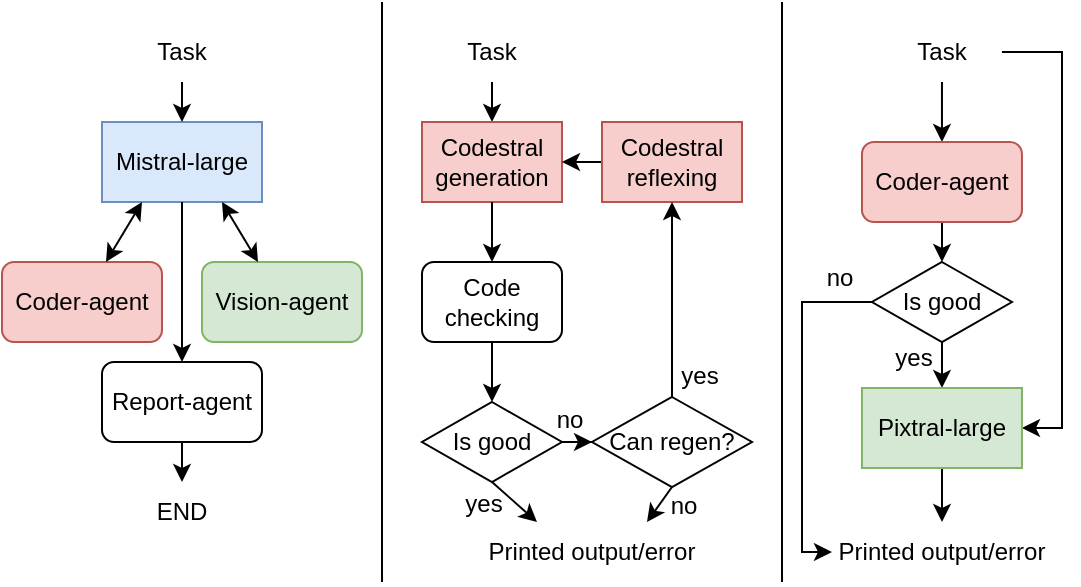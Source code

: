 <mxfile version="26.0.15">
  <diagram name="Страница — 1" id="-iWKfeThpFbk1sWd4guv">
    <mxGraphModel dx="792" dy="447" grid="1" gridSize="10" guides="1" tooltips="1" connect="1" arrows="1" fold="1" page="1" pageScale="1" pageWidth="827" pageHeight="1169" math="0" shadow="0">
      <root>
        <mxCell id="0" />
        <mxCell id="1" parent="0" />
        <mxCell id="WCjUx5ZXHdJRx-BqYPfz-1" value="Mistral-large" style="rounded=0;whiteSpace=wrap;html=1;fillColor=#dae8fc;strokeColor=#6c8ebf;" vertex="1" parent="1">
          <mxGeometry x="140" y="320" width="80" height="40" as="geometry" />
        </mxCell>
        <mxCell id="WCjUx5ZXHdJRx-BqYPfz-2" value="Coder-agent" style="rounded=1;whiteSpace=wrap;html=1;fillColor=#f8cecc;strokeColor=#b85450;" vertex="1" parent="1">
          <mxGeometry x="90" y="390" width="80" height="40" as="geometry" />
        </mxCell>
        <mxCell id="WCjUx5ZXHdJRx-BqYPfz-3" value="Vision-agent" style="rounded=1;whiteSpace=wrap;html=1;fillColor=#d5e8d4;strokeColor=#82b366;" vertex="1" parent="1">
          <mxGeometry x="190" y="390" width="80" height="40" as="geometry" />
        </mxCell>
        <mxCell id="WCjUx5ZXHdJRx-BqYPfz-4" value="Report-agent" style="rounded=1;whiteSpace=wrap;html=1;" vertex="1" parent="1">
          <mxGeometry x="140" y="440" width="80" height="40" as="geometry" />
        </mxCell>
        <mxCell id="WCjUx5ZXHdJRx-BqYPfz-5" value="" style="endArrow=classic;html=1;rounded=0;exitX=0.25;exitY=1;exitDx=0;exitDy=0;startArrow=classic;startFill=1;" edge="1" parent="1" source="WCjUx5ZXHdJRx-BqYPfz-1" target="WCjUx5ZXHdJRx-BqYPfz-2">
          <mxGeometry width="50" height="50" relative="1" as="geometry">
            <mxPoint x="290" y="420" as="sourcePoint" />
            <mxPoint x="340" y="370" as="targetPoint" />
          </mxGeometry>
        </mxCell>
        <mxCell id="WCjUx5ZXHdJRx-BqYPfz-6" value="" style="endArrow=classic;html=1;rounded=0;exitX=0.75;exitY=1;exitDx=0;exitDy=0;startArrow=classic;startFill=1;" edge="1" parent="1" source="WCjUx5ZXHdJRx-BqYPfz-1" target="WCjUx5ZXHdJRx-BqYPfz-3">
          <mxGeometry width="50" height="50" relative="1" as="geometry">
            <mxPoint x="165" y="370" as="sourcePoint" />
            <mxPoint x="144" y="400" as="targetPoint" />
          </mxGeometry>
        </mxCell>
        <mxCell id="WCjUx5ZXHdJRx-BqYPfz-7" value="" style="endArrow=classic;html=1;rounded=0;exitX=0.5;exitY=1;exitDx=0;exitDy=0;entryX=0.5;entryY=0;entryDx=0;entryDy=0;" edge="1" parent="1" source="WCjUx5ZXHdJRx-BqYPfz-1" target="WCjUx5ZXHdJRx-BqYPfz-4">
          <mxGeometry width="50" height="50" relative="1" as="geometry">
            <mxPoint x="290" y="420" as="sourcePoint" />
            <mxPoint x="340" y="370" as="targetPoint" />
          </mxGeometry>
        </mxCell>
        <mxCell id="WCjUx5ZXHdJRx-BqYPfz-8" value="" style="endArrow=classic;html=1;rounded=0;exitX=0.5;exitY=1;exitDx=0;exitDy=0;" edge="1" parent="1" source="WCjUx5ZXHdJRx-BqYPfz-4" target="WCjUx5ZXHdJRx-BqYPfz-9">
          <mxGeometry width="50" height="50" relative="1" as="geometry">
            <mxPoint x="290" y="420" as="sourcePoint" />
            <mxPoint x="180" y="500" as="targetPoint" />
          </mxGeometry>
        </mxCell>
        <mxCell id="WCjUx5ZXHdJRx-BqYPfz-9" value="END" style="text;html=1;align=center;verticalAlign=middle;whiteSpace=wrap;rounded=0;" vertex="1" parent="1">
          <mxGeometry x="150" y="500" width="60" height="30" as="geometry" />
        </mxCell>
        <mxCell id="WCjUx5ZXHdJRx-BqYPfz-10" value="" style="endArrow=none;html=1;rounded=0;" edge="1" parent="1">
          <mxGeometry width="50" height="50" relative="1" as="geometry">
            <mxPoint x="280" y="550" as="sourcePoint" />
            <mxPoint x="280" y="260" as="targetPoint" />
          </mxGeometry>
        </mxCell>
        <mxCell id="WCjUx5ZXHdJRx-BqYPfz-12" value="" style="endArrow=classic;html=1;rounded=0;exitX=0.5;exitY=1;exitDx=0;exitDy=0;entryX=0.5;entryY=0;entryDx=0;entryDy=0;" edge="1" parent="1" source="WCjUx5ZXHdJRx-BqYPfz-18" target="WCjUx5ZXHdJRx-BqYPfz-13">
          <mxGeometry width="50" height="50" relative="1" as="geometry">
            <mxPoint x="335" y="320" as="sourcePoint" />
            <mxPoint x="334.76" y="360" as="targetPoint" />
          </mxGeometry>
        </mxCell>
        <mxCell id="WCjUx5ZXHdJRx-BqYPfz-13" value="Codestral&lt;div&gt;generation&lt;/div&gt;" style="rounded=0;whiteSpace=wrap;html=1;fillColor=#f8cecc;strokeColor=#b85450;" vertex="1" parent="1">
          <mxGeometry x="300" y="320" width="70" height="40" as="geometry" />
        </mxCell>
        <mxCell id="WCjUx5ZXHdJRx-BqYPfz-23" value="" style="edgeStyle=orthogonalEdgeStyle;rounded=0;orthogonalLoop=1;jettySize=auto;html=1;entryX=0.5;entryY=0;entryDx=0;entryDy=0;" edge="1" parent="1" source="WCjUx5ZXHdJRx-BqYPfz-14" target="WCjUx5ZXHdJRx-BqYPfz-20">
          <mxGeometry relative="1" as="geometry" />
        </mxCell>
        <mxCell id="WCjUx5ZXHdJRx-BqYPfz-14" value="Code checking" style="rounded=1;whiteSpace=wrap;html=1;" vertex="1" parent="1">
          <mxGeometry x="300" y="390" width="70" height="40" as="geometry" />
        </mxCell>
        <mxCell id="WCjUx5ZXHdJRx-BqYPfz-26" value="" style="edgeStyle=orthogonalEdgeStyle;rounded=0;orthogonalLoop=1;jettySize=auto;html=1;entryX=1;entryY=0.5;entryDx=0;entryDy=0;exitX=0;exitY=0.5;exitDx=0;exitDy=0;" edge="1" parent="1" source="WCjUx5ZXHdJRx-BqYPfz-15" target="WCjUx5ZXHdJRx-BqYPfz-13">
          <mxGeometry relative="1" as="geometry">
            <Array as="points">
              <mxPoint x="380" y="340" />
              <mxPoint x="380" y="340" />
            </Array>
          </mxGeometry>
        </mxCell>
        <mxCell id="WCjUx5ZXHdJRx-BqYPfz-15" value="Codestral&lt;div&gt;reflexing&lt;/div&gt;" style="rounded=0;whiteSpace=wrap;html=1;fillColor=#f8cecc;strokeColor=#b85450;" vertex="1" parent="1">
          <mxGeometry x="390" y="320" width="70" height="40" as="geometry" />
        </mxCell>
        <mxCell id="WCjUx5ZXHdJRx-BqYPfz-16" value="" style="endArrow=classic;html=1;rounded=0;entryX=0.5;entryY=0;entryDx=0;entryDy=0;exitX=0.5;exitY=1;exitDx=0;exitDy=0;" edge="1" parent="1" source="WCjUx5ZXHdJRx-BqYPfz-17" target="WCjUx5ZXHdJRx-BqYPfz-1">
          <mxGeometry width="50" height="50" relative="1" as="geometry">
            <mxPoint x="190.24" y="270" as="sourcePoint" />
            <mxPoint x="190" y="310" as="targetPoint" />
          </mxGeometry>
        </mxCell>
        <mxCell id="WCjUx5ZXHdJRx-BqYPfz-17" value="Task" style="text;html=1;align=center;verticalAlign=middle;whiteSpace=wrap;rounded=0;" vertex="1" parent="1">
          <mxGeometry x="150" y="270" width="60" height="30" as="geometry" />
        </mxCell>
        <mxCell id="WCjUx5ZXHdJRx-BqYPfz-18" value="Task" style="text;html=1;align=center;verticalAlign=middle;whiteSpace=wrap;rounded=0;" vertex="1" parent="1">
          <mxGeometry x="305" y="270" width="60" height="30" as="geometry" />
        </mxCell>
        <mxCell id="WCjUx5ZXHdJRx-BqYPfz-19" value="" style="endArrow=classic;html=1;rounded=0;exitX=0.5;exitY=1;exitDx=0;exitDy=0;entryX=0.5;entryY=0;entryDx=0;entryDy=0;" edge="1" parent="1" source="WCjUx5ZXHdJRx-BqYPfz-13" target="WCjUx5ZXHdJRx-BqYPfz-14">
          <mxGeometry width="50" height="50" relative="1" as="geometry">
            <mxPoint x="330" y="420" as="sourcePoint" />
            <mxPoint x="380" y="370" as="targetPoint" />
          </mxGeometry>
        </mxCell>
        <mxCell id="WCjUx5ZXHdJRx-BqYPfz-24" value="" style="edgeStyle=orthogonalEdgeStyle;rounded=0;orthogonalLoop=1;jettySize=auto;html=1;" edge="1" parent="1" source="WCjUx5ZXHdJRx-BqYPfz-20" target="WCjUx5ZXHdJRx-BqYPfz-21">
          <mxGeometry relative="1" as="geometry" />
        </mxCell>
        <mxCell id="WCjUx5ZXHdJRx-BqYPfz-27" value="" style="rounded=0;orthogonalLoop=1;jettySize=auto;html=1;entryX=0.25;entryY=0;entryDx=0;entryDy=0;exitX=0.5;exitY=1;exitDx=0;exitDy=0;" edge="1" parent="1" source="WCjUx5ZXHdJRx-BqYPfz-20" target="WCjUx5ZXHdJRx-BqYPfz-22">
          <mxGeometry relative="1" as="geometry" />
        </mxCell>
        <mxCell id="WCjUx5ZXHdJRx-BqYPfz-20" value="Is good" style="rhombus;whiteSpace=wrap;html=1;" vertex="1" parent="1">
          <mxGeometry x="300" y="460" width="70" height="40" as="geometry" />
        </mxCell>
        <mxCell id="WCjUx5ZXHdJRx-BqYPfz-25" value="" style="edgeStyle=orthogonalEdgeStyle;rounded=0;orthogonalLoop=1;jettySize=auto;html=1;" edge="1" parent="1" source="WCjUx5ZXHdJRx-BqYPfz-21" target="WCjUx5ZXHdJRx-BqYPfz-15">
          <mxGeometry relative="1" as="geometry" />
        </mxCell>
        <mxCell id="WCjUx5ZXHdJRx-BqYPfz-28" value="" style="rounded=0;orthogonalLoop=1;jettySize=auto;html=1;entryX=0.75;entryY=0;entryDx=0;entryDy=0;exitX=0.5;exitY=1;exitDx=0;exitDy=0;" edge="1" parent="1" source="WCjUx5ZXHdJRx-BqYPfz-21" target="WCjUx5ZXHdJRx-BqYPfz-22">
          <mxGeometry relative="1" as="geometry" />
        </mxCell>
        <mxCell id="WCjUx5ZXHdJRx-BqYPfz-21" value="Can regen?" style="rhombus;whiteSpace=wrap;html=1;" vertex="1" parent="1">
          <mxGeometry x="385" y="457.5" width="80" height="45" as="geometry" />
        </mxCell>
        <mxCell id="WCjUx5ZXHdJRx-BqYPfz-22" value="Printed output/error" style="text;html=1;align=center;verticalAlign=middle;whiteSpace=wrap;rounded=0;" vertex="1" parent="1">
          <mxGeometry x="330" y="520" width="110" height="30" as="geometry" />
        </mxCell>
        <mxCell id="WCjUx5ZXHdJRx-BqYPfz-29" value="yes" style="text;html=1;align=center;verticalAlign=middle;whiteSpace=wrap;rounded=0;" vertex="1" parent="1">
          <mxGeometry x="316" y="496" width="30" height="30" as="geometry" />
        </mxCell>
        <mxCell id="WCjUx5ZXHdJRx-BqYPfz-30" value="yes" style="text;html=1;align=center;verticalAlign=middle;whiteSpace=wrap;rounded=0;" vertex="1" parent="1">
          <mxGeometry x="424" y="430" width="30" height="33" as="geometry" />
        </mxCell>
        <mxCell id="WCjUx5ZXHdJRx-BqYPfz-31" value="no" style="text;html=1;align=center;verticalAlign=middle;whiteSpace=wrap;rounded=0;" vertex="1" parent="1">
          <mxGeometry x="416" y="497" width="30" height="30" as="geometry" />
        </mxCell>
        <mxCell id="WCjUx5ZXHdJRx-BqYPfz-32" value="no" style="text;html=1;align=center;verticalAlign=middle;whiteSpace=wrap;rounded=0;" vertex="1" parent="1">
          <mxGeometry x="359" y="454" width="30" height="30" as="geometry" />
        </mxCell>
        <mxCell id="WCjUx5ZXHdJRx-BqYPfz-33" value="" style="endArrow=none;html=1;rounded=0;" edge="1" parent="1">
          <mxGeometry width="50" height="50" relative="1" as="geometry">
            <mxPoint x="480" y="550" as="sourcePoint" />
            <mxPoint x="480" y="260" as="targetPoint" />
          </mxGeometry>
        </mxCell>
        <mxCell id="WCjUx5ZXHdJRx-BqYPfz-34" value="" style="endArrow=classic;html=1;rounded=0;exitX=0.5;exitY=1;exitDx=0;exitDy=0;entryX=0.5;entryY=0;entryDx=0;entryDy=0;" edge="1" parent="1" source="WCjUx5ZXHdJRx-BqYPfz-40" target="WCjUx5ZXHdJRx-BqYPfz-53">
          <mxGeometry width="50" height="50" relative="1" as="geometry">
            <mxPoint x="559.98" y="320" as="sourcePoint" />
            <mxPoint x="559.98" y="320" as="targetPoint" />
          </mxGeometry>
        </mxCell>
        <mxCell id="WCjUx5ZXHdJRx-BqYPfz-40" value="Task" style="text;html=1;align=center;verticalAlign=middle;whiteSpace=wrap;rounded=0;" vertex="1" parent="1">
          <mxGeometry x="529.98" y="270" width="60" height="30" as="geometry" />
        </mxCell>
        <mxCell id="WCjUx5ZXHdJRx-BqYPfz-43" value="" style="rounded=0;orthogonalLoop=1;jettySize=auto;html=1;entryX=1;entryY=0.5;entryDx=0;entryDy=0;exitX=1;exitY=0.5;exitDx=0;exitDy=0;edgeStyle=orthogonalEdgeStyle;" edge="1" parent="1" source="WCjUx5ZXHdJRx-BqYPfz-40" target="WCjUx5ZXHdJRx-BqYPfz-55">
          <mxGeometry relative="1" as="geometry">
            <mxPoint x="582.48" y="520" as="targetPoint" />
          </mxGeometry>
        </mxCell>
        <mxCell id="WCjUx5ZXHdJRx-BqYPfz-58" value="" style="edgeStyle=orthogonalEdgeStyle;rounded=0;orthogonalLoop=1;jettySize=auto;html=1;entryX=0;entryY=0.5;entryDx=0;entryDy=0;exitX=0;exitY=0.5;exitDx=0;exitDy=0;" edge="1" parent="1" source="WCjUx5ZXHdJRx-BqYPfz-44" target="WCjUx5ZXHdJRx-BqYPfz-56">
          <mxGeometry relative="1" as="geometry">
            <Array as="points">
              <mxPoint x="490" y="410" />
              <mxPoint x="490" y="535" />
            </Array>
          </mxGeometry>
        </mxCell>
        <mxCell id="WCjUx5ZXHdJRx-BqYPfz-60" value="" style="edgeStyle=orthogonalEdgeStyle;rounded=0;orthogonalLoop=1;jettySize=auto;html=1;entryX=0.5;entryY=0;entryDx=0;entryDy=0;" edge="1" parent="1" source="WCjUx5ZXHdJRx-BqYPfz-44" target="WCjUx5ZXHdJRx-BqYPfz-55">
          <mxGeometry relative="1" as="geometry" />
        </mxCell>
        <mxCell id="WCjUx5ZXHdJRx-BqYPfz-44" value="Is good" style="rhombus;whiteSpace=wrap;html=1;" vertex="1" parent="1">
          <mxGeometry x="524.98" y="390" width="70" height="40" as="geometry" />
        </mxCell>
        <mxCell id="WCjUx5ZXHdJRx-BqYPfz-59" value="" style="edgeStyle=orthogonalEdgeStyle;rounded=0;orthogonalLoop=1;jettySize=auto;html=1;" edge="1" parent="1" source="WCjUx5ZXHdJRx-BqYPfz-53">
          <mxGeometry relative="1" as="geometry">
            <mxPoint x="560" y="390" as="targetPoint" />
          </mxGeometry>
        </mxCell>
        <mxCell id="WCjUx5ZXHdJRx-BqYPfz-53" value="Coder-agent" style="rounded=1;whiteSpace=wrap;html=1;fillColor=#f8cecc;strokeColor=#b85450;" vertex="1" parent="1">
          <mxGeometry x="519.98" y="330" width="80" height="40" as="geometry" />
        </mxCell>
        <mxCell id="WCjUx5ZXHdJRx-BqYPfz-57" value="" style="edgeStyle=orthogonalEdgeStyle;rounded=0;orthogonalLoop=1;jettySize=auto;html=1;" edge="1" parent="1" source="WCjUx5ZXHdJRx-BqYPfz-55" target="WCjUx5ZXHdJRx-BqYPfz-56">
          <mxGeometry relative="1" as="geometry" />
        </mxCell>
        <mxCell id="WCjUx5ZXHdJRx-BqYPfz-55" value="Pixtral-large" style="rounded=0;whiteSpace=wrap;html=1;fillColor=#d5e8d4;strokeColor=#82b366;" vertex="1" parent="1">
          <mxGeometry x="519.98" y="453" width="80" height="40" as="geometry" />
        </mxCell>
        <mxCell id="WCjUx5ZXHdJRx-BqYPfz-56" value="Printed output/error" style="text;html=1;align=center;verticalAlign=middle;whiteSpace=wrap;rounded=0;" vertex="1" parent="1">
          <mxGeometry x="504.98" y="520" width="110" height="30" as="geometry" />
        </mxCell>
        <mxCell id="WCjUx5ZXHdJRx-BqYPfz-61" value="no" style="text;html=1;align=center;verticalAlign=middle;whiteSpace=wrap;rounded=0;" vertex="1" parent="1">
          <mxGeometry x="494" y="383" width="30" height="30" as="geometry" />
        </mxCell>
        <mxCell id="WCjUx5ZXHdJRx-BqYPfz-62" value="yes" style="text;html=1;align=center;verticalAlign=middle;whiteSpace=wrap;rounded=0;" vertex="1" parent="1">
          <mxGeometry x="531" y="421" width="30" height="33" as="geometry" />
        </mxCell>
      </root>
    </mxGraphModel>
  </diagram>
</mxfile>
